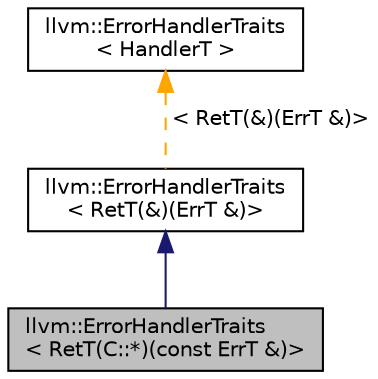 digraph "llvm::ErrorHandlerTraits&lt; RetT(C::*)(const ErrT &amp;)&gt;"
{
 // LATEX_PDF_SIZE
  bgcolor="transparent";
  edge [fontname="Helvetica",fontsize="10",labelfontname="Helvetica",labelfontsize="10"];
  node [fontname="Helvetica",fontsize="10",shape="box"];
  Node1 [label="llvm::ErrorHandlerTraits\l\< RetT(C::*)(const ErrT &)\>",height=0.2,width=0.4,color="black", fillcolor="grey75", style="filled", fontcolor="black",tooltip=" "];
  Node2 -> Node1 [dir="back",color="midnightblue",fontsize="10",style="solid",fontname="Helvetica"];
  Node2 [label="llvm::ErrorHandlerTraits\l\< RetT(&)(ErrT &)\>",height=0.2,width=0.4,color="black",URL="$classllvm_1_1ErrorHandlerTraits.html",tooltip=" "];
  Node3 -> Node2 [dir="back",color="orange",fontsize="10",style="dashed",label=" \< RetT(&)(ErrT &)\>" ,fontname="Helvetica"];
  Node3 [label="llvm::ErrorHandlerTraits\l\< HandlerT \>",height=0.2,width=0.4,color="black",URL="$classllvm_1_1ErrorHandlerTraits.html",tooltip="Helper for testing applicability of, and applying, handlers for ErrorInfo types."];
}
